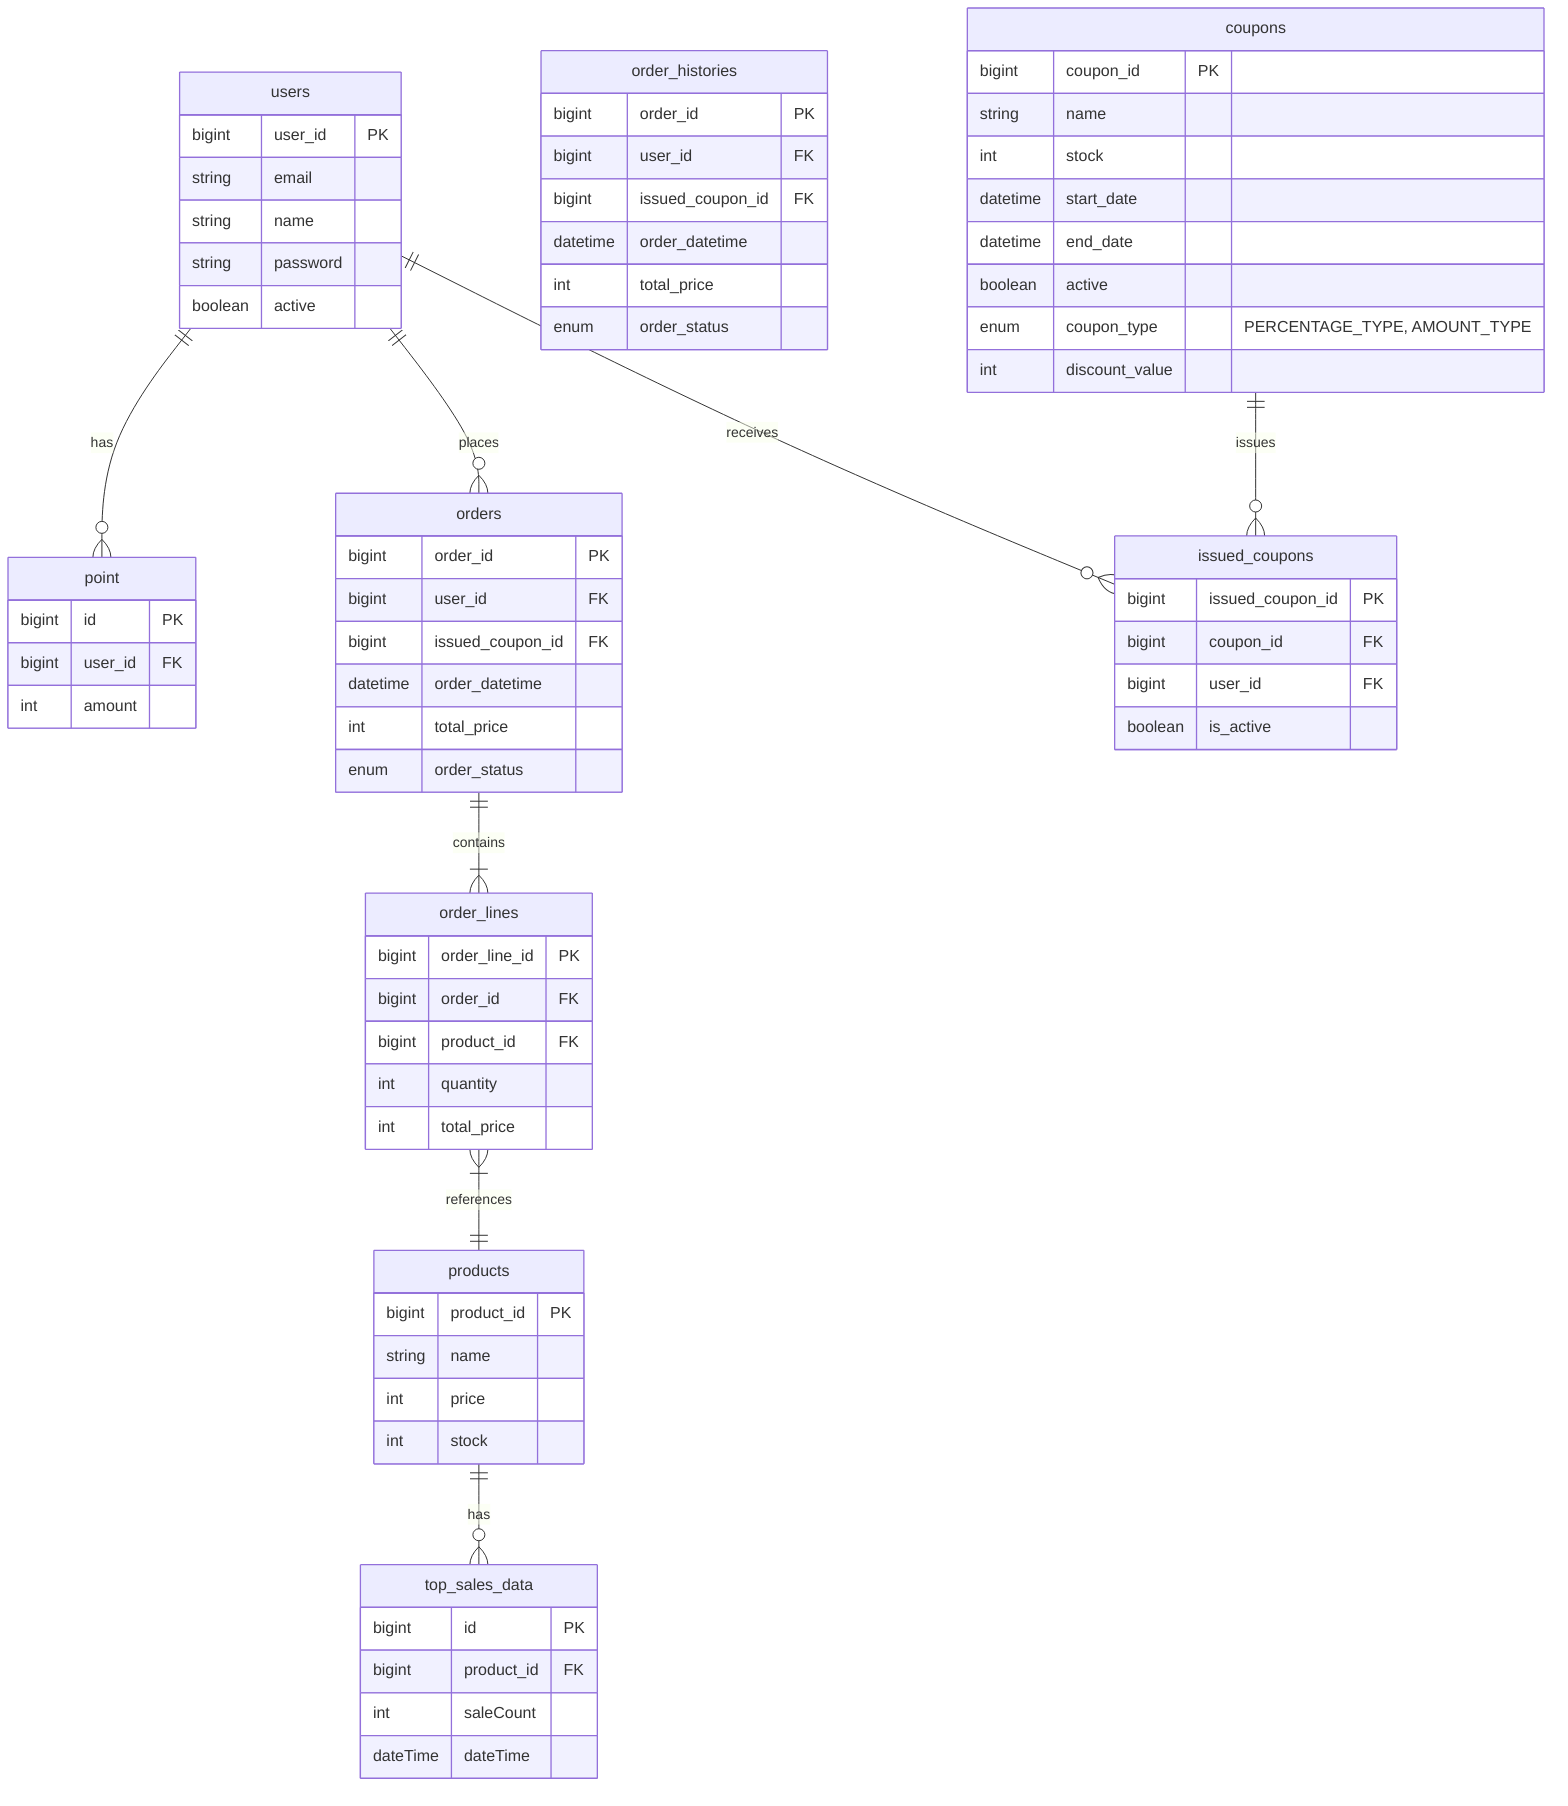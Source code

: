 erDiagram
    users {
        bigint user_id PK
        string email
        string name
        string password
        boolean active
    }

    products {
        bigint product_id PK
        string name
        int price
        int stock
    }

    top_sales_data {
        bigint id PK
        bigint product_id FK
        int saleCount
        dateTime dateTime
    }

    point {
        bigint id PK
        bigint user_id FK
        int amount
    }

    orders {
        bigint order_id PK
        bigint user_id FK
        bigint issued_coupon_id FK
        datetime order_datetime
        int total_price
        enum order_status
    }

    order_lines {
        bigint order_line_id PK
        bigint order_id FK
        bigint product_id FK
        int quantity
        int total_price
    }
    order_histories {
        bigint order_id PK
        bigint user_id FK
        bigint issued_coupon_id FK
        datetime order_datetime
        int total_price
        enum order_status
    }

    coupons {
        bigint coupon_id PK
        string name
        int stock
        datetime start_date
        datetime end_date
        boolean active
        enum coupon_type "PERCENTAGE_TYPE, AMOUNT_TYPE"
        int discount_value
    }

    issued_coupons {
        bigint issued_coupon_id PK
        bigint coupon_id FK
        bigint user_id FK
        boolean is_active
    }

    users ||--o{ orders: places
    users ||--o{ point: has
    users ||--o{ issued_coupons: receives
    orders ||--|{ order_lines: contains
    order_lines }|--|| products: references
    products ||--o{ top_sales_data: has
    coupons ||--o{ issued_coupons: issues